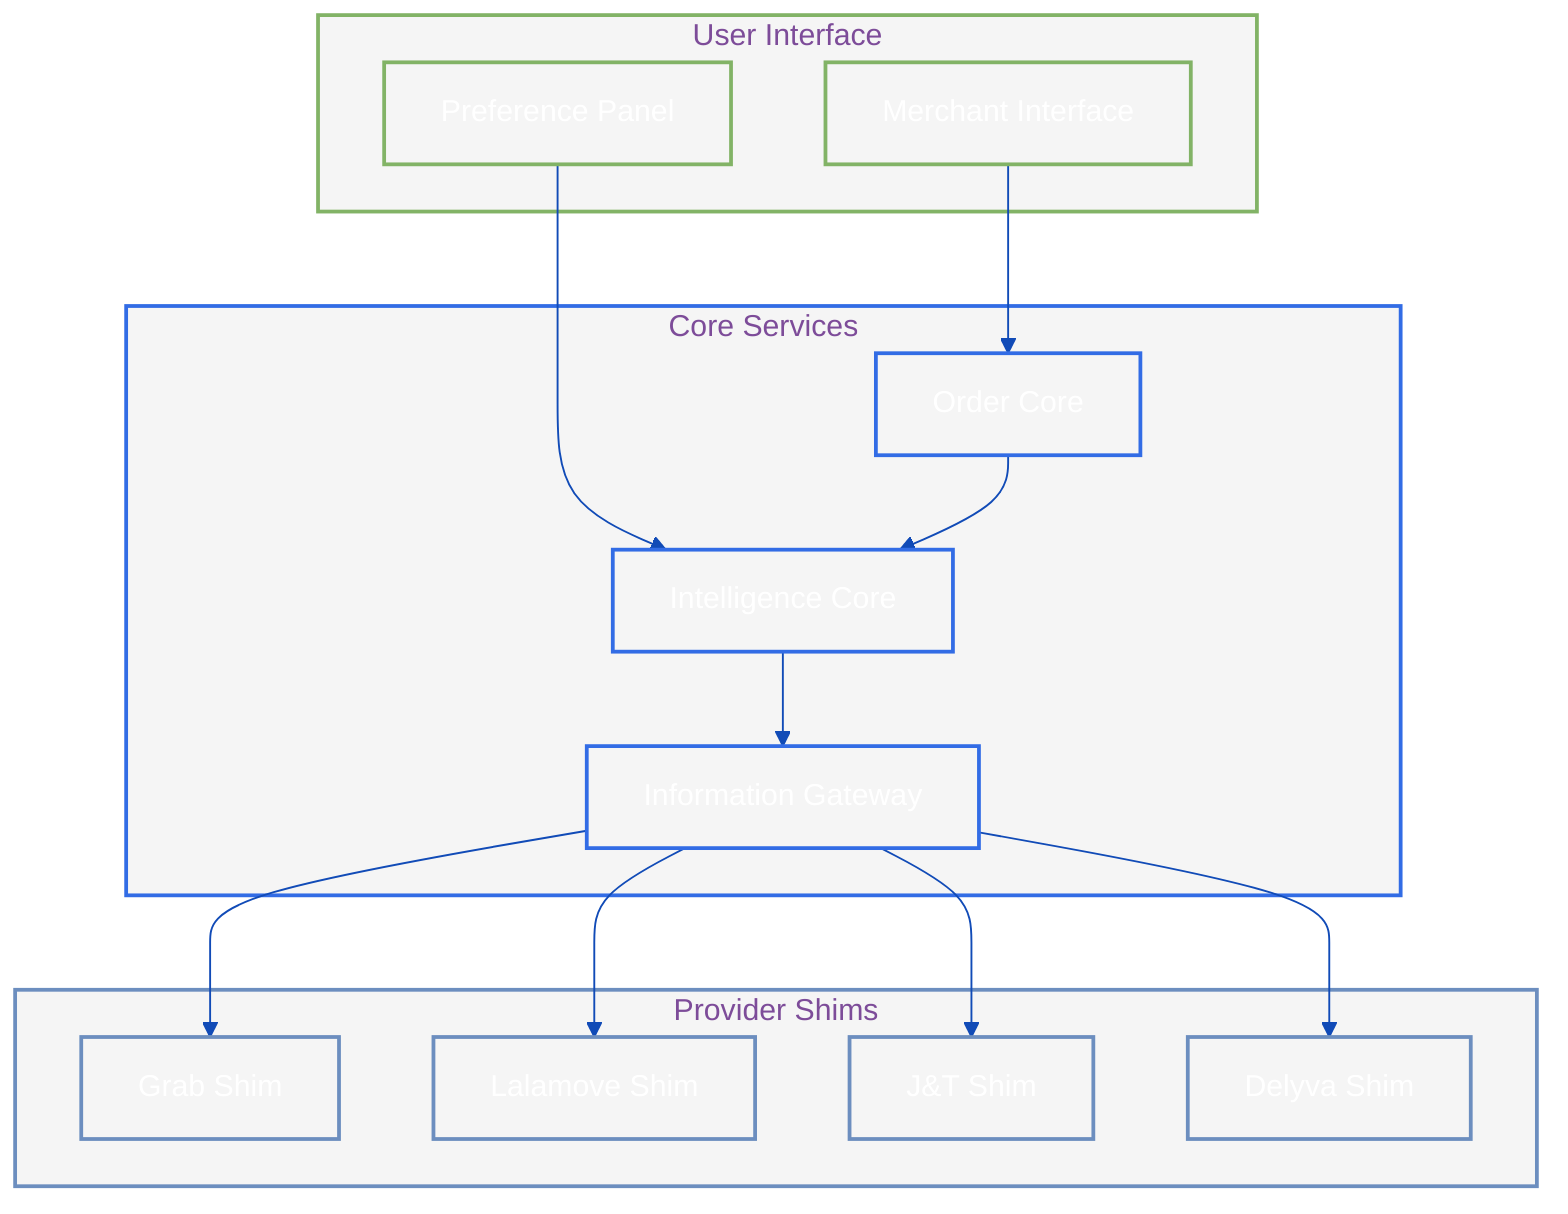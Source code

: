 %% Delivery Aggregator Platform Architecture
%% Shows the three main components and their interactions

%%{init: {
    'theme': 'base',
    'themeVariables': {
        'primaryColor': '#326CE5',
        'primaryTextColor': '#fff',
        'primaryBorderColor': '#114BB7',
        'lineColor': '#114BB7',
        'secondaryColor': '#6C8EBF',
        'tertiaryColor': '#82B366',
        'fontFamily': 'arial',
        'fontSize': '16px'
    }
}}%%

graph TB
    %% Core Services
    subgraph CS[Core Services]
        IC[Intelligence Core]
        OC[Order Core]
        IG[Information Gateway]
    end

    %% Provider Integration
    subgraph PS[Provider Shims]
        GS[Grab Shim]
        LS[Lalamove Shim]
        JS[J&T Shim]
        DS[Delyva Shim]
    end

    %% User Interface
    subgraph UI[User Interface]
        MI[Merchant Interface]
        PP[Preference Panel]
    end

    %% Connections
    MI --> OC
    PP --> IC
    OC --> IC
    IC --> IG
    IG --> GS & LS & JS & DS

    %% Styling
    classDef core fill:#f5f5f5,stroke:#326CE5,stroke-width:2px
    classDef shim fill:#f5f5f5,stroke:#6C8EBF,stroke-width:2px
    classDef ui fill:#f5f5f5,stroke:#82B366,stroke-width:2px

    class CS,IC,OC,IG core
    class PS,GS,LS,JS,DS shim
    class UI,MI,PP ui